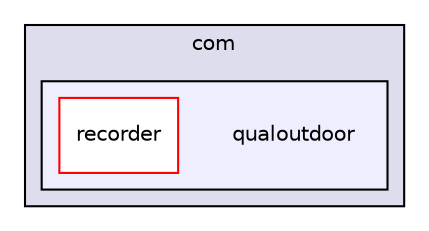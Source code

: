 digraph "src/com/qualoutdoor" {
  compound=true
  node [ fontsize="10", fontname="Helvetica"];
  edge [ labelfontsize="10", labelfontname="Helvetica"];
  subgraph clusterdir_7a52bc9bbc54818d41b44c4ce6a4b0ae {
    graph [ bgcolor="#ddddee", pencolor="black", label="com" fontname="Helvetica", fontsize="10", URL="dir_7a52bc9bbc54818d41b44c4ce6a4b0ae.html"]
  subgraph clusterdir_f93420f317a6717c35b5a42b27e8348a {
    graph [ bgcolor="#eeeeff", pencolor="black", label="" URL="dir_f93420f317a6717c35b5a42b27e8348a.html"];
    dir_f93420f317a6717c35b5a42b27e8348a [shape=plaintext label="qualoutdoor"];
    dir_d27a4643e8f320e40504dd9ecc4e195b [shape=box label="recorder" color="red" fillcolor="white" style="filled" URL="dir_d27a4643e8f320e40504dd9ecc4e195b.html"];
  }
  }
}
